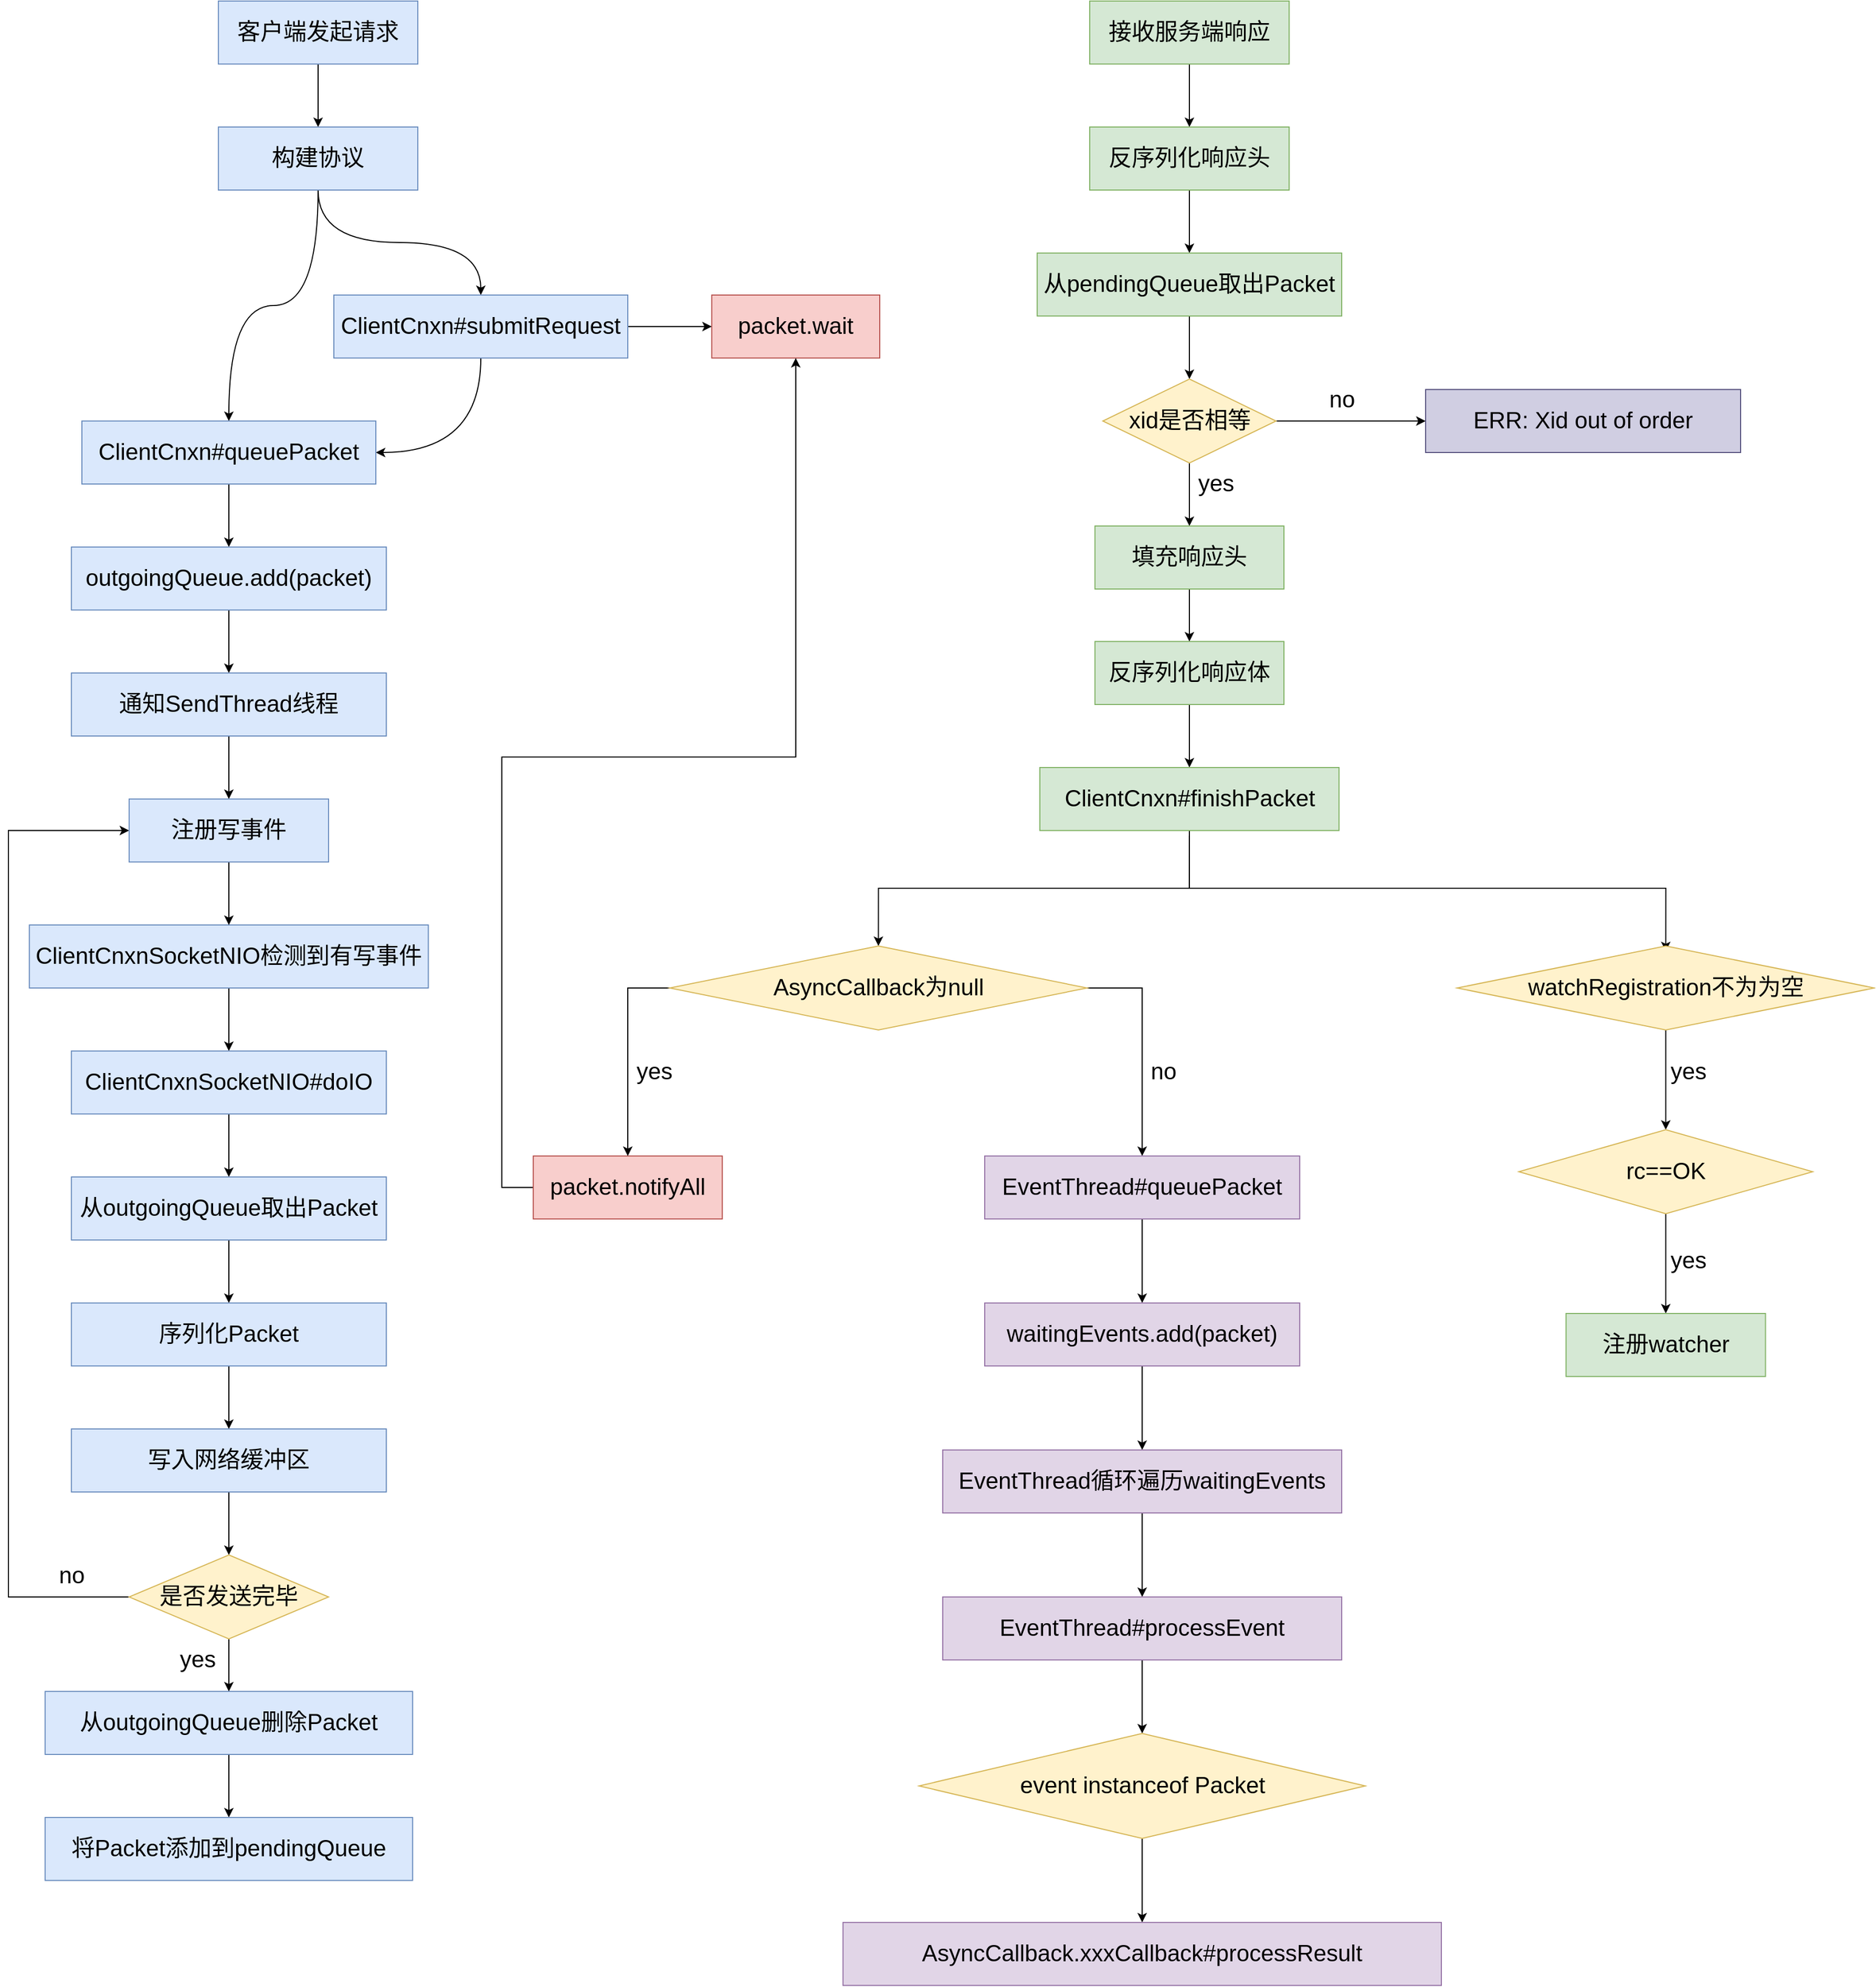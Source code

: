 <mxfile version="16.5.1" type="device"><diagram id="hVSloV1tXmDKnK5lVsBN" name="第 1 页"><mxGraphModel dx="1582" dy="1267" grid="1" gridSize="10" guides="1" tooltips="1" connect="1" arrows="1" fold="1" page="1" pageScale="1" pageWidth="1400" pageHeight="850" math="0" shadow="0"><root><mxCell id="0"/><mxCell id="1" parent="0"/><mxCell id="T1SrTYUNVcxCDFIg7Usj-6" style="edgeStyle=orthogonalEdgeStyle;rounded=0;orthogonalLoop=1;jettySize=auto;html=1;entryX=0.5;entryY=0;entryDx=0;entryDy=0;" parent="1" source="T1SrTYUNVcxCDFIg7Usj-1" target="T1SrTYUNVcxCDFIg7Usj-2" edge="1"><mxGeometry relative="1" as="geometry"/></mxCell><mxCell id="T1SrTYUNVcxCDFIg7Usj-1" value="&lt;font style=&quot;font-size: 22px&quot;&gt;客户端发起请求&lt;/font&gt;" style="rounded=0;whiteSpace=wrap;html=1;fillColor=#dae8fc;strokeColor=#6c8ebf;" parent="1" vertex="1"><mxGeometry x="250" y="160" width="190" height="60" as="geometry"/></mxCell><mxCell id="T1SrTYUNVcxCDFIg7Usj-7" style="edgeStyle=orthogonalEdgeStyle;rounded=0;orthogonalLoop=1;jettySize=auto;html=1;entryX=0.5;entryY=0;entryDx=0;entryDy=0;curved=1;" parent="1" source="T1SrTYUNVcxCDFIg7Usj-2" target="T1SrTYUNVcxCDFIg7Usj-3" edge="1"><mxGeometry relative="1" as="geometry"/></mxCell><mxCell id="T1SrTYUNVcxCDFIg7Usj-11" style="edgeStyle=orthogonalEdgeStyle;curved=1;rounded=0;orthogonalLoop=1;jettySize=auto;html=1;" parent="1" source="T1SrTYUNVcxCDFIg7Usj-2" target="T1SrTYUNVcxCDFIg7Usj-4" edge="1"><mxGeometry relative="1" as="geometry"/></mxCell><mxCell id="T1SrTYUNVcxCDFIg7Usj-2" value="&lt;font style=&quot;font-size: 22px&quot;&gt;构建协议&lt;/font&gt;" style="rounded=0;whiteSpace=wrap;html=1;fillColor=#dae8fc;strokeColor=#6c8ebf;" parent="1" vertex="1"><mxGeometry x="250" y="280" width="190" height="60" as="geometry"/></mxCell><mxCell id="T1SrTYUNVcxCDFIg7Usj-12" style="edgeStyle=orthogonalEdgeStyle;curved=1;rounded=0;orthogonalLoop=1;jettySize=auto;html=1;entryX=0;entryY=0.5;entryDx=0;entryDy=0;" parent="1" source="T1SrTYUNVcxCDFIg7Usj-3" target="T1SrTYUNVcxCDFIg7Usj-5" edge="1"><mxGeometry relative="1" as="geometry"/></mxCell><mxCell id="T1SrTYUNVcxCDFIg7Usj-13" style="edgeStyle=orthogonalEdgeStyle;curved=1;rounded=0;orthogonalLoop=1;jettySize=auto;html=1;entryX=1;entryY=0.5;entryDx=0;entryDy=0;" parent="1" source="T1SrTYUNVcxCDFIg7Usj-3" target="T1SrTYUNVcxCDFIg7Usj-4" edge="1"><mxGeometry relative="1" as="geometry"/></mxCell><mxCell id="T1SrTYUNVcxCDFIg7Usj-3" value="&lt;font style=&quot;font-size: 22px&quot;&gt;ClientCnxn#submitRequest&lt;/font&gt;" style="rounded=0;whiteSpace=wrap;html=1;fillColor=#dae8fc;strokeColor=#6c8ebf;" parent="1" vertex="1"><mxGeometry x="360" y="440" width="280" height="60" as="geometry"/></mxCell><mxCell id="T1SrTYUNVcxCDFIg7Usj-16" style="edgeStyle=orthogonalEdgeStyle;curved=1;rounded=0;orthogonalLoop=1;jettySize=auto;html=1;" parent="1" source="T1SrTYUNVcxCDFIg7Usj-4" target="T1SrTYUNVcxCDFIg7Usj-14" edge="1"><mxGeometry relative="1" as="geometry"/></mxCell><mxCell id="T1SrTYUNVcxCDFIg7Usj-4" value="&lt;font style=&quot;font-size: 22px&quot;&gt;ClientCnxn#queuePacket&lt;/font&gt;" style="rounded=0;whiteSpace=wrap;html=1;fillColor=#dae8fc;strokeColor=#6c8ebf;" parent="1" vertex="1"><mxGeometry x="120" y="560" width="280" height="60" as="geometry"/></mxCell><mxCell id="T1SrTYUNVcxCDFIg7Usj-5" value="&lt;font style=&quot;font-size: 22px&quot;&gt;packet.wait&lt;/font&gt;" style="rounded=0;whiteSpace=wrap;html=1;fillColor=#f8cecc;strokeColor=#b85450;" parent="1" vertex="1"><mxGeometry x="720" y="440" width="160" height="60" as="geometry"/></mxCell><mxCell id="T1SrTYUNVcxCDFIg7Usj-17" style="edgeStyle=orthogonalEdgeStyle;curved=1;rounded=0;orthogonalLoop=1;jettySize=auto;html=1;entryX=0.5;entryY=0;entryDx=0;entryDy=0;" parent="1" source="T1SrTYUNVcxCDFIg7Usj-14" target="T1SrTYUNVcxCDFIg7Usj-15" edge="1"><mxGeometry relative="1" as="geometry"/></mxCell><mxCell id="T1SrTYUNVcxCDFIg7Usj-14" value="&lt;font style=&quot;font-size: 22px&quot;&gt;outgoingQueue.add(packet)&lt;/font&gt;" style="rounded=0;whiteSpace=wrap;html=1;fillColor=#dae8fc;strokeColor=#6c8ebf;" parent="1" vertex="1"><mxGeometry x="110" y="680" width="300" height="60" as="geometry"/></mxCell><mxCell id="T1SrTYUNVcxCDFIg7Usj-26" style="edgeStyle=orthogonalEdgeStyle;curved=1;rounded=0;orthogonalLoop=1;jettySize=auto;html=1;" parent="1" source="T1SrTYUNVcxCDFIg7Usj-15" target="T1SrTYUNVcxCDFIg7Usj-25" edge="1"><mxGeometry relative="1" as="geometry"/></mxCell><mxCell id="T1SrTYUNVcxCDFIg7Usj-15" value="&lt;font style=&quot;font-size: 22px&quot;&gt;通知SendThread线程&lt;/font&gt;" style="rounded=0;whiteSpace=wrap;html=1;fillColor=#dae8fc;strokeColor=#6c8ebf;" parent="1" vertex="1"><mxGeometry x="110" y="800" width="300" height="60" as="geometry"/></mxCell><mxCell id="T1SrTYUNVcxCDFIg7Usj-28" style="edgeStyle=orthogonalEdgeStyle;curved=1;rounded=0;orthogonalLoop=1;jettySize=auto;html=1;entryX=0.5;entryY=0;entryDx=0;entryDy=0;" parent="1" source="T1SrTYUNVcxCDFIg7Usj-18" target="T1SrTYUNVcxCDFIg7Usj-19" edge="1"><mxGeometry relative="1" as="geometry"/></mxCell><mxCell id="T1SrTYUNVcxCDFIg7Usj-18" value="&lt;font style=&quot;font-size: 22px&quot;&gt;ClientCnxnSocketNIO检测到有写事件&lt;/font&gt;" style="rounded=0;whiteSpace=wrap;html=1;fillColor=#dae8fc;strokeColor=#6c8ebf;" parent="1" vertex="1"><mxGeometry x="70" y="1040" width="380" height="60" as="geometry"/></mxCell><mxCell id="T1SrTYUNVcxCDFIg7Usj-29" style="edgeStyle=orthogonalEdgeStyle;curved=1;rounded=0;orthogonalLoop=1;jettySize=auto;html=1;" parent="1" source="T1SrTYUNVcxCDFIg7Usj-19" target="T1SrTYUNVcxCDFIg7Usj-20" edge="1"><mxGeometry relative="1" as="geometry"/></mxCell><mxCell id="T1SrTYUNVcxCDFIg7Usj-19" value="&lt;font style=&quot;font-size: 22px&quot;&gt;ClientCnxnSocketNIO#doIO&lt;/font&gt;" style="rounded=0;whiteSpace=wrap;html=1;fillColor=#dae8fc;strokeColor=#6c8ebf;" parent="1" vertex="1"><mxGeometry x="110" y="1160" width="300" height="60" as="geometry"/></mxCell><mxCell id="T1SrTYUNVcxCDFIg7Usj-30" style="edgeStyle=orthogonalEdgeStyle;curved=1;rounded=0;orthogonalLoop=1;jettySize=auto;html=1;entryX=0.5;entryY=0;entryDx=0;entryDy=0;" parent="1" source="T1SrTYUNVcxCDFIg7Usj-20" target="T1SrTYUNVcxCDFIg7Usj-21" edge="1"><mxGeometry relative="1" as="geometry"/></mxCell><mxCell id="T1SrTYUNVcxCDFIg7Usj-20" value="&lt;font style=&quot;font-size: 22px&quot;&gt;从outgoingQueue取出Packet&lt;/font&gt;" style="rounded=0;whiteSpace=wrap;html=1;fillColor=#dae8fc;strokeColor=#6c8ebf;" parent="1" vertex="1"><mxGeometry x="110" y="1280" width="300" height="60" as="geometry"/></mxCell><mxCell id="T1SrTYUNVcxCDFIg7Usj-31" style="edgeStyle=orthogonalEdgeStyle;curved=1;rounded=0;orthogonalLoop=1;jettySize=auto;html=1;entryX=0.5;entryY=0;entryDx=0;entryDy=0;" parent="1" source="T1SrTYUNVcxCDFIg7Usj-21" target="T1SrTYUNVcxCDFIg7Usj-22" edge="1"><mxGeometry relative="1" as="geometry"/></mxCell><mxCell id="T1SrTYUNVcxCDFIg7Usj-21" value="&lt;font style=&quot;font-size: 22px&quot;&gt;序列化Packet&lt;/font&gt;" style="rounded=0;whiteSpace=wrap;html=1;fillColor=#dae8fc;strokeColor=#6c8ebf;" parent="1" vertex="1"><mxGeometry x="110" y="1400" width="300" height="60" as="geometry"/></mxCell><mxCell id="T1SrTYUNVcxCDFIg7Usj-32" style="edgeStyle=orthogonalEdgeStyle;curved=1;rounded=0;orthogonalLoop=1;jettySize=auto;html=1;entryX=0.5;entryY=0;entryDx=0;entryDy=0;" parent="1" source="T1SrTYUNVcxCDFIg7Usj-22" target="T1SrTYUNVcxCDFIg7Usj-24" edge="1"><mxGeometry relative="1" as="geometry"/></mxCell><mxCell id="T1SrTYUNVcxCDFIg7Usj-22" value="&lt;font style=&quot;font-size: 22px&quot;&gt;写入网络缓冲区&lt;/font&gt;" style="rounded=0;whiteSpace=wrap;html=1;fillColor=#dae8fc;strokeColor=#6c8ebf;" parent="1" vertex="1"><mxGeometry x="110" y="1520" width="300" height="60" as="geometry"/></mxCell><mxCell id="T1SrTYUNVcxCDFIg7Usj-33" style="edgeStyle=orthogonalEdgeStyle;rounded=0;orthogonalLoop=1;jettySize=auto;html=1;entryX=0;entryY=0.5;entryDx=0;entryDy=0;elbow=vertical;" parent="1" source="T1SrTYUNVcxCDFIg7Usj-24" target="T1SrTYUNVcxCDFIg7Usj-25" edge="1"><mxGeometry relative="1" as="geometry"><Array as="points"><mxPoint x="50" y="1680"/><mxPoint x="50" y="950"/></Array></mxGeometry></mxCell><mxCell id="T1SrTYUNVcxCDFIg7Usj-37" style="edgeStyle=orthogonalEdgeStyle;rounded=0;orthogonalLoop=1;jettySize=auto;html=1;" parent="1" source="T1SrTYUNVcxCDFIg7Usj-24" target="T1SrTYUNVcxCDFIg7Usj-35" edge="1"><mxGeometry relative="1" as="geometry"/></mxCell><mxCell id="T1SrTYUNVcxCDFIg7Usj-24" value="&lt;font style=&quot;font-size: 22px&quot;&gt;是否发送完毕&lt;/font&gt;" style="rhombus;whiteSpace=wrap;html=1;fillColor=#fff2cc;strokeColor=#d6b656;" parent="1" vertex="1"><mxGeometry x="165" y="1640" width="190" height="80" as="geometry"/></mxCell><mxCell id="T1SrTYUNVcxCDFIg7Usj-27" style="edgeStyle=orthogonalEdgeStyle;curved=1;rounded=0;orthogonalLoop=1;jettySize=auto;html=1;entryX=0.5;entryY=0;entryDx=0;entryDy=0;" parent="1" source="T1SrTYUNVcxCDFIg7Usj-25" target="T1SrTYUNVcxCDFIg7Usj-18" edge="1"><mxGeometry relative="1" as="geometry"/></mxCell><mxCell id="T1SrTYUNVcxCDFIg7Usj-25" value="&lt;font style=&quot;font-size: 22px&quot;&gt;注册写事件&lt;/font&gt;" style="rounded=0;whiteSpace=wrap;html=1;fillColor=#dae8fc;strokeColor=#6c8ebf;" parent="1" vertex="1"><mxGeometry x="165" y="920" width="190" height="60" as="geometry"/></mxCell><mxCell id="T1SrTYUNVcxCDFIg7Usj-34" value="&lt;font style=&quot;font-size: 22px&quot;&gt;no&lt;/font&gt;" style="text;html=1;align=center;verticalAlign=middle;resizable=0;points=[];autosize=1;" parent="1" vertex="1"><mxGeometry x="90" y="1650" width="40" height="20" as="geometry"/></mxCell><mxCell id="T1SrTYUNVcxCDFIg7Usj-38" style="edgeStyle=orthogonalEdgeStyle;rounded=0;orthogonalLoop=1;jettySize=auto;html=1;entryX=0.5;entryY=0;entryDx=0;entryDy=0;" parent="1" source="T1SrTYUNVcxCDFIg7Usj-35" target="T1SrTYUNVcxCDFIg7Usj-36" edge="1"><mxGeometry relative="1" as="geometry"/></mxCell><mxCell id="T1SrTYUNVcxCDFIg7Usj-35" value="&lt;font style=&quot;font-size: 22px&quot;&gt;从outgoingQueue删除Packet&lt;/font&gt;" style="rounded=0;whiteSpace=wrap;html=1;fillColor=#dae8fc;strokeColor=#6c8ebf;" parent="1" vertex="1"><mxGeometry x="85" y="1770" width="350" height="60" as="geometry"/></mxCell><mxCell id="T1SrTYUNVcxCDFIg7Usj-36" value="&lt;font style=&quot;font-size: 22px&quot;&gt;将Packet添加到pendingQueue&lt;/font&gt;" style="rounded=0;whiteSpace=wrap;html=1;fillColor=#dae8fc;strokeColor=#6c8ebf;" parent="1" vertex="1"><mxGeometry x="85" y="1890" width="350" height="60" as="geometry"/></mxCell><mxCell id="T1SrTYUNVcxCDFIg7Usj-39" value="&lt;font style=&quot;font-size: 22px&quot;&gt;yes&lt;/font&gt;" style="text;html=1;align=center;verticalAlign=middle;resizable=0;points=[];autosize=1;" parent="1" vertex="1"><mxGeometry x="205" y="1730" width="50" height="20" as="geometry"/></mxCell><mxCell id="T1SrTYUNVcxCDFIg7Usj-46" value="" style="edgeStyle=orthogonalEdgeStyle;rounded=0;orthogonalLoop=1;jettySize=auto;html=1;" parent="1" source="T1SrTYUNVcxCDFIg7Usj-40" target="T1SrTYUNVcxCDFIg7Usj-41" edge="1"><mxGeometry relative="1" as="geometry"/></mxCell><mxCell id="T1SrTYUNVcxCDFIg7Usj-40" value="&lt;div&gt;&lt;span style=&quot;font-size: 22px&quot;&gt;接收服务端响应&lt;/span&gt;&lt;/div&gt;" style="rounded=0;whiteSpace=wrap;html=1;fillColor=#d5e8d4;strokeColor=#82b366;" parent="1" vertex="1"><mxGeometry x="1080" y="160" width="190" height="60" as="geometry"/></mxCell><mxCell id="T1SrTYUNVcxCDFIg7Usj-47" value="" style="edgeStyle=orthogonalEdgeStyle;rounded=0;orthogonalLoop=1;jettySize=auto;html=1;" parent="1" source="T1SrTYUNVcxCDFIg7Usj-41" target="T1SrTYUNVcxCDFIg7Usj-42" edge="1"><mxGeometry relative="1" as="geometry"/></mxCell><mxCell id="T1SrTYUNVcxCDFIg7Usj-41" value="&lt;div&gt;&lt;span style=&quot;font-size: 22px&quot;&gt;反序列化响应头&lt;/span&gt;&lt;/div&gt;" style="rounded=0;whiteSpace=wrap;html=1;fillColor=#d5e8d4;strokeColor=#82b366;" parent="1" vertex="1"><mxGeometry x="1080" y="280" width="190" height="60" as="geometry"/></mxCell><mxCell id="T1SrTYUNVcxCDFIg7Usj-44" style="edgeStyle=orthogonalEdgeStyle;rounded=0;orthogonalLoop=1;jettySize=auto;html=1;entryX=0.5;entryY=0;entryDx=0;entryDy=0;" parent="1" source="T1SrTYUNVcxCDFIg7Usj-42" target="T1SrTYUNVcxCDFIg7Usj-43" edge="1"><mxGeometry relative="1" as="geometry"/></mxCell><mxCell id="T1SrTYUNVcxCDFIg7Usj-42" value="&lt;span style=&quot;font-size: 22px&quot;&gt;从&lt;/span&gt;&lt;span style=&quot;font-size: 22px&quot;&gt;pendingQueue取出Packet&lt;/span&gt;" style="rounded=0;whiteSpace=wrap;html=1;fillColor=#d5e8d4;strokeColor=#82b366;" parent="1" vertex="1"><mxGeometry x="1030" y="400" width="290" height="60" as="geometry"/></mxCell><mxCell id="T1SrTYUNVcxCDFIg7Usj-50" value="" style="edgeStyle=orthogonalEdgeStyle;rounded=0;orthogonalLoop=1;jettySize=auto;html=1;" parent="1" source="T1SrTYUNVcxCDFIg7Usj-43" target="T1SrTYUNVcxCDFIg7Usj-45" edge="1"><mxGeometry relative="1" as="geometry"/></mxCell><mxCell id="xHcmC6qbbNktcyzHNHPF-2" style="edgeStyle=orthogonalEdgeStyle;rounded=0;orthogonalLoop=1;jettySize=auto;html=1;entryX=0;entryY=0.5;entryDx=0;entryDy=0;fontSize=22;" edge="1" parent="1" source="T1SrTYUNVcxCDFIg7Usj-43" target="xHcmC6qbbNktcyzHNHPF-1"><mxGeometry relative="1" as="geometry"/></mxCell><mxCell id="T1SrTYUNVcxCDFIg7Usj-43" value="&lt;font style=&quot;font-size: 22px&quot;&gt;xid是否相等&lt;/font&gt;" style="rhombus;whiteSpace=wrap;html=1;fillColor=#fff2cc;strokeColor=#d6b656;" parent="1" vertex="1"><mxGeometry x="1092.5" y="520" width="165" height="80" as="geometry"/></mxCell><mxCell id="T1SrTYUNVcxCDFIg7Usj-51" value="" style="edgeStyle=orthogonalEdgeStyle;rounded=0;orthogonalLoop=1;jettySize=auto;html=1;" parent="1" source="T1SrTYUNVcxCDFIg7Usj-45" target="T1SrTYUNVcxCDFIg7Usj-49" edge="1"><mxGeometry relative="1" as="geometry"/></mxCell><mxCell id="T1SrTYUNVcxCDFIg7Usj-45" value="&lt;font style=&quot;font-size: 22px&quot;&gt;填充响应头&lt;/font&gt;" style="rounded=0;whiteSpace=wrap;html=1;fillColor=#d5e8d4;strokeColor=#82b366;" parent="1" vertex="1"><mxGeometry x="1085" y="660" width="180" height="60" as="geometry"/></mxCell><mxCell id="T1SrTYUNVcxCDFIg7Usj-53" value="" style="edgeStyle=orthogonalEdgeStyle;rounded=0;orthogonalLoop=1;jettySize=auto;html=1;" parent="1" source="T1SrTYUNVcxCDFIg7Usj-49" target="T1SrTYUNVcxCDFIg7Usj-52" edge="1"><mxGeometry relative="1" as="geometry"/></mxCell><mxCell id="T1SrTYUNVcxCDFIg7Usj-49" value="&lt;font style=&quot;font-size: 22px&quot;&gt;反序列化响应体&lt;/font&gt;" style="rounded=0;whiteSpace=wrap;html=1;fillColor=#d5e8d4;strokeColor=#82b366;" parent="1" vertex="1"><mxGeometry x="1085" y="770" width="180" height="60" as="geometry"/></mxCell><mxCell id="T1SrTYUNVcxCDFIg7Usj-56" style="edgeStyle=orthogonalEdgeStyle;rounded=0;orthogonalLoop=1;jettySize=auto;html=1;entryX=0.5;entryY=0;entryDx=0;entryDy=0;" parent="1" source="T1SrTYUNVcxCDFIg7Usj-52" target="T1SrTYUNVcxCDFIg7Usj-55" edge="1"><mxGeometry relative="1" as="geometry"/></mxCell><mxCell id="T1SrTYUNVcxCDFIg7Usj-64" style="edgeStyle=orthogonalEdgeStyle;rounded=0;orthogonalLoop=1;jettySize=auto;html=1;entryX=0.5;entryY=0;entryDx=0;entryDy=0;" parent="1" edge="1"><mxGeometry relative="1" as="geometry"><mxPoint x="1174.941" y="955" as="sourcePoint"/><mxPoint x="1628.75" y="1065" as="targetPoint"/><Array as="points"><mxPoint x="1175" y="1005"/><mxPoint x="1629" y="1005"/></Array></mxGeometry></mxCell><mxCell id="T1SrTYUNVcxCDFIg7Usj-52" value="&lt;font style=&quot;font-size: 22px&quot;&gt;ClientCnxn#finishPacket&lt;/font&gt;" style="rounded=0;whiteSpace=wrap;html=1;fillColor=#d5e8d4;strokeColor=#82b366;" parent="1" vertex="1"><mxGeometry x="1032.5" y="890" width="285" height="60" as="geometry"/></mxCell><mxCell id="T1SrTYUNVcxCDFIg7Usj-63" style="edgeStyle=orthogonalEdgeStyle;rounded=0;orthogonalLoop=1;jettySize=auto;html=1;" parent="1" source="T1SrTYUNVcxCDFIg7Usj-54" target="T1SrTYUNVcxCDFIg7Usj-5" edge="1"><mxGeometry relative="1" as="geometry"><Array as="points"><mxPoint x="520" y="1290"/><mxPoint x="520" y="880"/><mxPoint x="800" y="880"/></Array></mxGeometry></mxCell><mxCell id="T1SrTYUNVcxCDFIg7Usj-54" value="&lt;font style=&quot;font-size: 22px&quot;&gt;packet.notifyAll&lt;/font&gt;" style="rounded=0;whiteSpace=wrap;html=1;fillColor=#f8cecc;strokeColor=#b85450;" parent="1" vertex="1"><mxGeometry x="550" y="1260" width="180" height="60" as="geometry"/></mxCell><mxCell id="T1SrTYUNVcxCDFIg7Usj-60" style="edgeStyle=orthogonalEdgeStyle;rounded=0;orthogonalLoop=1;jettySize=auto;html=1;elbow=vertical;" parent="1" source="T1SrTYUNVcxCDFIg7Usj-55" target="T1SrTYUNVcxCDFIg7Usj-54" edge="1"><mxGeometry relative="1" as="geometry"><Array as="points"><mxPoint x="640" y="1100"/></Array></mxGeometry></mxCell><mxCell id="T1SrTYUNVcxCDFIg7Usj-62" style="edgeStyle=orthogonalEdgeStyle;rounded=0;orthogonalLoop=1;jettySize=auto;html=1;entryX=0.5;entryY=0;entryDx=0;entryDy=0;" parent="1" source="T1SrTYUNVcxCDFIg7Usj-55" target="T1SrTYUNVcxCDFIg7Usj-59" edge="1"><mxGeometry relative="1" as="geometry"><Array as="points"><mxPoint x="1130" y="1100"/></Array></mxGeometry></mxCell><mxCell id="T1SrTYUNVcxCDFIg7Usj-55" value="&lt;font style=&quot;font-size: 22px&quot;&gt;AsyncCallback为null&lt;/font&gt;" style="rhombus;whiteSpace=wrap;html=1;fillColor=#fff2cc;strokeColor=#d6b656;" parent="1" vertex="1"><mxGeometry x="680" y="1060" width="397.5" height="80" as="geometry"/></mxCell><mxCell id="T1SrTYUNVcxCDFIg7Usj-66" style="edgeStyle=orthogonalEdgeStyle;rounded=0;orthogonalLoop=1;jettySize=auto;html=1;entryX=0.5;entryY=0;entryDx=0;entryDy=0;" parent="1" source="T1SrTYUNVcxCDFIg7Usj-57" target="T1SrTYUNVcxCDFIg7Usj-65" edge="1"><mxGeometry relative="1" as="geometry"/></mxCell><mxCell id="T1SrTYUNVcxCDFIg7Usj-57" value="&lt;font style=&quot;font-size: 22px&quot;&gt;watchRegistration不为为空&lt;/font&gt;" style="rhombus;whiteSpace=wrap;html=1;fillColor=#fff2cc;strokeColor=#d6b656;" parent="1" vertex="1"><mxGeometry x="1430" y="1060" width="397.5" height="80" as="geometry"/></mxCell><mxCell id="T1SrTYUNVcxCDFIg7Usj-73" style="edgeStyle=orthogonalEdgeStyle;rounded=0;orthogonalLoop=1;jettySize=auto;html=1;entryX=0.5;entryY=0;entryDx=0;entryDy=0;" parent="1" source="T1SrTYUNVcxCDFIg7Usj-59" target="T1SrTYUNVcxCDFIg7Usj-70" edge="1"><mxGeometry relative="1" as="geometry"/></mxCell><mxCell id="T1SrTYUNVcxCDFIg7Usj-59" value="&lt;font style=&quot;font-size: 22px&quot;&gt;EventThread#queuePacket&lt;/font&gt;" style="rounded=0;whiteSpace=wrap;html=1;fillColor=#e1d5e7;strokeColor=#9673a6;" parent="1" vertex="1"><mxGeometry x="980" y="1260" width="300" height="60" as="geometry"/></mxCell><mxCell id="T1SrTYUNVcxCDFIg7Usj-69" value="" style="edgeStyle=orthogonalEdgeStyle;rounded=0;orthogonalLoop=1;jettySize=auto;html=1;" parent="1" source="T1SrTYUNVcxCDFIg7Usj-65" target="T1SrTYUNVcxCDFIg7Usj-68" edge="1"><mxGeometry relative="1" as="geometry"/></mxCell><mxCell id="T1SrTYUNVcxCDFIg7Usj-65" value="&lt;font style=&quot;font-size: 22px&quot;&gt;rc==OK&lt;/font&gt;" style="rhombus;whiteSpace=wrap;html=1;fillColor=#fff2cc;strokeColor=#d6b656;" parent="1" vertex="1"><mxGeometry x="1488.75" y="1235" width="280" height="80" as="geometry"/></mxCell><mxCell id="T1SrTYUNVcxCDFIg7Usj-68" value="&lt;font style=&quot;font-size: 22px&quot;&gt;注册watcher&lt;/font&gt;" style="rounded=0;whiteSpace=wrap;html=1;fillColor=#d5e8d4;strokeColor=#82b366;" parent="1" vertex="1"><mxGeometry x="1533.75" y="1410" width="190" height="60" as="geometry"/></mxCell><mxCell id="T1SrTYUNVcxCDFIg7Usj-74" style="edgeStyle=orthogonalEdgeStyle;rounded=0;orthogonalLoop=1;jettySize=auto;html=1;entryX=0.5;entryY=0;entryDx=0;entryDy=0;" parent="1" source="T1SrTYUNVcxCDFIg7Usj-70" target="T1SrTYUNVcxCDFIg7Usj-71" edge="1"><mxGeometry relative="1" as="geometry"/></mxCell><mxCell id="T1SrTYUNVcxCDFIg7Usj-70" value="&lt;font style=&quot;font-size: 22px&quot;&gt;waitingEvents.add(packet)&lt;/font&gt;" style="rounded=0;whiteSpace=wrap;html=1;fillColor=#e1d5e7;strokeColor=#9673a6;" parent="1" vertex="1"><mxGeometry x="980" y="1400" width="300" height="60" as="geometry"/></mxCell><mxCell id="T1SrTYUNVcxCDFIg7Usj-75" style="edgeStyle=orthogonalEdgeStyle;rounded=0;orthogonalLoop=1;jettySize=auto;html=1;entryX=0.5;entryY=0;entryDx=0;entryDy=0;" parent="1" source="T1SrTYUNVcxCDFIg7Usj-71" target="T1SrTYUNVcxCDFIg7Usj-72" edge="1"><mxGeometry relative="1" as="geometry"/></mxCell><mxCell id="T1SrTYUNVcxCDFIg7Usj-71" value="&lt;font style=&quot;font-size: 22px&quot;&gt;EventThread循环遍历waitingEvents&lt;/font&gt;" style="rounded=0;whiteSpace=wrap;html=1;fillColor=#e1d5e7;strokeColor=#9673a6;" parent="1" vertex="1"><mxGeometry x="940" y="1540" width="380" height="60" as="geometry"/></mxCell><mxCell id="T1SrTYUNVcxCDFIg7Usj-78" value="" style="edgeStyle=orthogonalEdgeStyle;rounded=0;orthogonalLoop=1;jettySize=auto;html=1;" parent="1" source="T1SrTYUNVcxCDFIg7Usj-72" target="T1SrTYUNVcxCDFIg7Usj-77" edge="1"><mxGeometry relative="1" as="geometry"/></mxCell><mxCell id="T1SrTYUNVcxCDFIg7Usj-72" value="&lt;font style=&quot;font-size: 22px&quot;&gt;EventThread#processEvent&lt;/font&gt;" style="rounded=0;whiteSpace=wrap;html=1;fillColor=#e1d5e7;strokeColor=#9673a6;" parent="1" vertex="1"><mxGeometry x="940" y="1680" width="380" height="60" as="geometry"/></mxCell><mxCell id="T1SrTYUNVcxCDFIg7Usj-81" value="" style="edgeStyle=orthogonalEdgeStyle;rounded=0;orthogonalLoop=1;jettySize=auto;html=1;" parent="1" source="T1SrTYUNVcxCDFIg7Usj-77" target="T1SrTYUNVcxCDFIg7Usj-80" edge="1"><mxGeometry relative="1" as="geometry"/></mxCell><mxCell id="T1SrTYUNVcxCDFIg7Usj-77" value="&lt;font style=&quot;font-size: 22px&quot;&gt;event instanceof Packet&lt;/font&gt;" style="rhombus;whiteSpace=wrap;html=1;fillColor=#fff2cc;strokeColor=#d6b656;" parent="1" vertex="1"><mxGeometry x="917.5" y="1810" width="425" height="100" as="geometry"/></mxCell><mxCell id="T1SrTYUNVcxCDFIg7Usj-80" value="&lt;font style=&quot;font-size: 22px&quot;&gt;AsyncCallback.xxxCallback#processResult&lt;/font&gt;" style="rounded=0;whiteSpace=wrap;html=1;fillColor=#e1d5e7;strokeColor=#9673a6;" parent="1" vertex="1"><mxGeometry x="845" y="1990" width="570" height="60" as="geometry"/></mxCell><mxCell id="T1SrTYUNVcxCDFIg7Usj-82" value="&lt;font style=&quot;font-size: 22px&quot;&gt;yes&lt;/font&gt;" style="text;html=1;align=center;verticalAlign=middle;resizable=0;points=[];autosize=1;" parent="1" vertex="1"><mxGeometry x="1175" y="610" width="50" height="20" as="geometry"/></mxCell><mxCell id="T1SrTYUNVcxCDFIg7Usj-83" value="&lt;font style=&quot;font-size: 22px&quot;&gt;yes&lt;/font&gt;" style="text;html=1;align=center;verticalAlign=middle;resizable=0;points=[];autosize=1;" parent="1" vertex="1"><mxGeometry x="640" y="1170" width="50" height="20" as="geometry"/></mxCell><mxCell id="T1SrTYUNVcxCDFIg7Usj-84" value="&lt;font style=&quot;font-size: 22px&quot;&gt;no&lt;/font&gt;" style="text;html=1;align=center;verticalAlign=middle;resizable=0;points=[];autosize=1;" parent="1" vertex="1"><mxGeometry x="1130" y="1170" width="40" height="20" as="geometry"/></mxCell><mxCell id="T1SrTYUNVcxCDFIg7Usj-85" value="&lt;font style=&quot;font-size: 22px&quot;&gt;yes&lt;/font&gt;" style="text;html=1;align=center;verticalAlign=middle;resizable=0;points=[];autosize=1;" parent="1" vertex="1"><mxGeometry x="1625" y="1170" width="50" height="20" as="geometry"/></mxCell><mxCell id="T1SrTYUNVcxCDFIg7Usj-86" value="&lt;font style=&quot;font-size: 22px&quot;&gt;yes&lt;/font&gt;" style="text;html=1;align=center;verticalAlign=middle;resizable=0;points=[];autosize=1;" parent="1" vertex="1"><mxGeometry x="1625" y="1350" width="50" height="20" as="geometry"/></mxCell><mxCell id="xHcmC6qbbNktcyzHNHPF-1" value="&lt;font style=&quot;font-size: 22px&quot;&gt;ERR: Xid out of order&lt;/font&gt;" style="rounded=0;whiteSpace=wrap;html=1;fillColor=#d0cee2;strokeColor=#56517e;" vertex="1" parent="1"><mxGeometry x="1400" y="530" width="300" height="60" as="geometry"/></mxCell><mxCell id="xHcmC6qbbNktcyzHNHPF-3" value="no" style="text;html=1;align=center;verticalAlign=middle;resizable=0;points=[];autosize=1;strokeColor=none;fillColor=none;fontSize=22;" vertex="1" parent="1"><mxGeometry x="1300" y="525" width="40" height="30" as="geometry"/></mxCell></root></mxGraphModel></diagram></mxfile>